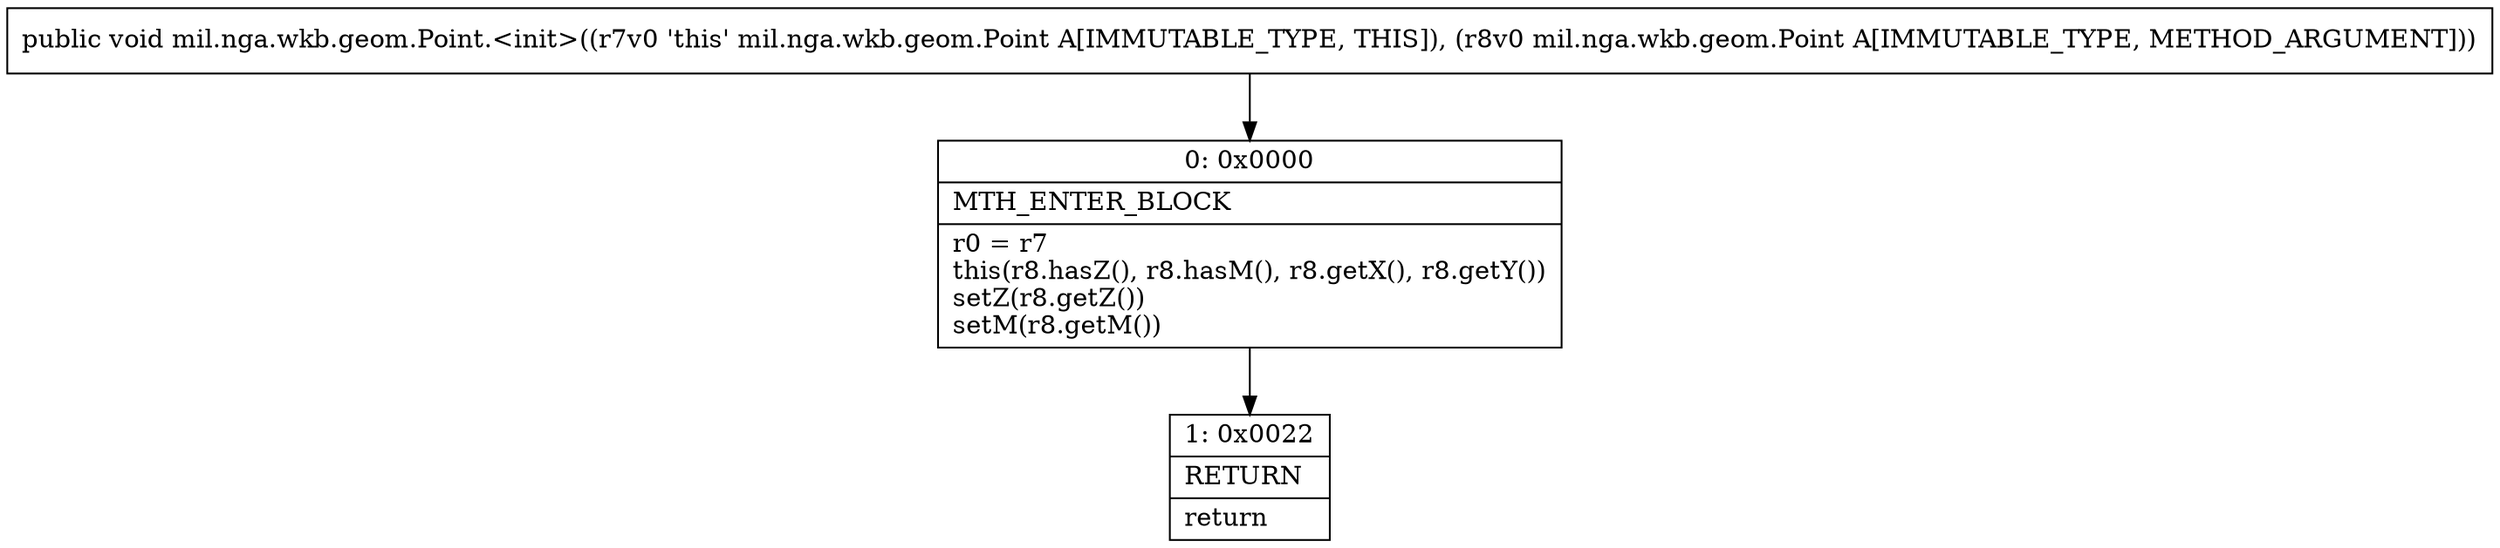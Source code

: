 digraph "CFG formil.nga.wkb.geom.Point.\<init\>(Lmil\/nga\/wkb\/geom\/Point;)V" {
Node_0 [shape=record,label="{0\:\ 0x0000|MTH_ENTER_BLOCK\l|r0 = r7\lthis(r8.hasZ(), r8.hasM(), r8.getX(), r8.getY())\lsetZ(r8.getZ())\lsetM(r8.getM())\l}"];
Node_1 [shape=record,label="{1\:\ 0x0022|RETURN\l|return\l}"];
MethodNode[shape=record,label="{public void mil.nga.wkb.geom.Point.\<init\>((r7v0 'this' mil.nga.wkb.geom.Point A[IMMUTABLE_TYPE, THIS]), (r8v0 mil.nga.wkb.geom.Point A[IMMUTABLE_TYPE, METHOD_ARGUMENT])) }"];
MethodNode -> Node_0;
Node_0 -> Node_1;
}


